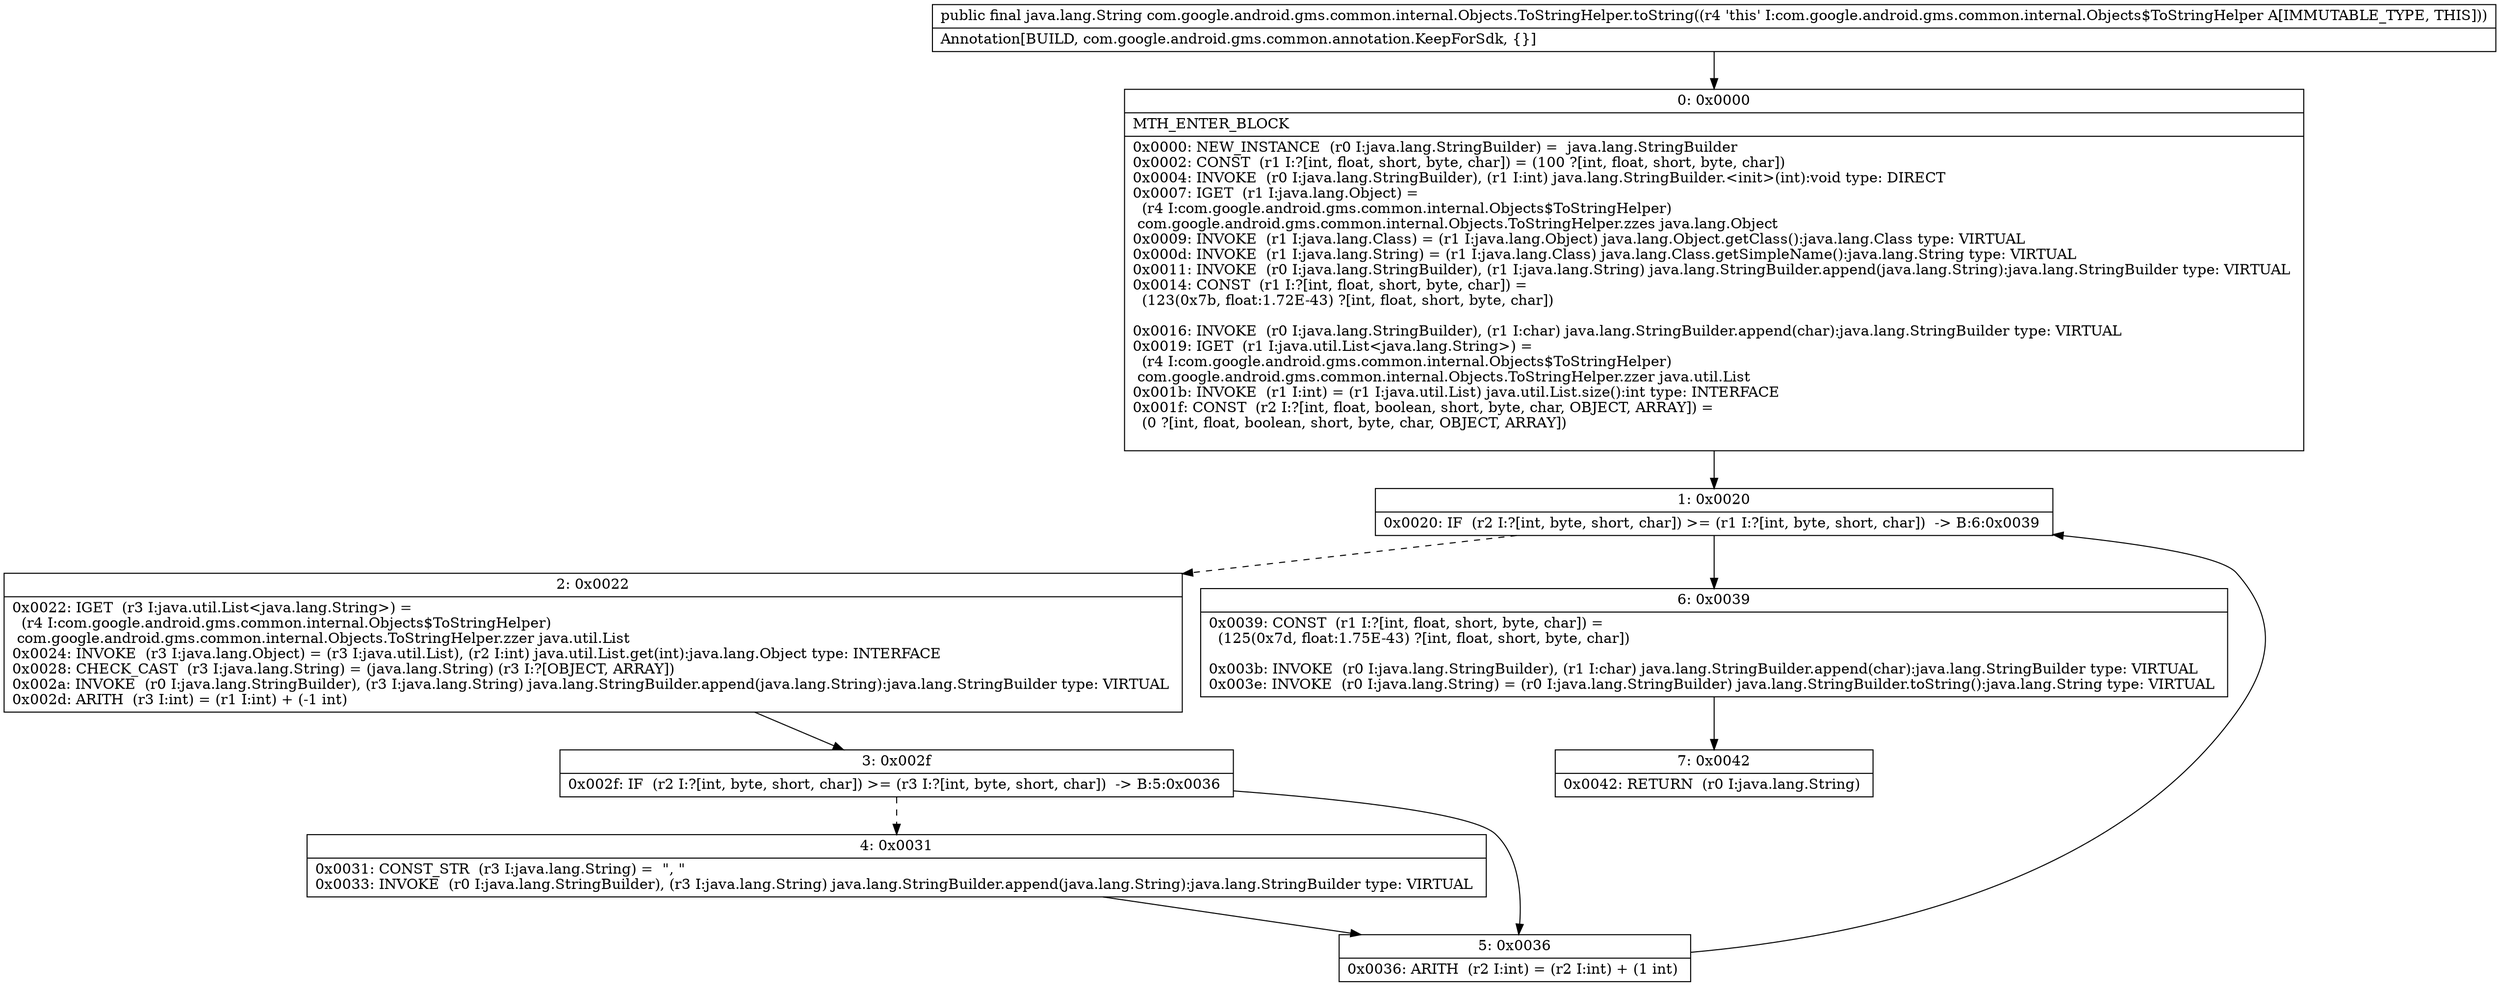 digraph "CFG forcom.google.android.gms.common.internal.Objects.ToStringHelper.toString()Ljava\/lang\/String;" {
Node_0 [shape=record,label="{0\:\ 0x0000|MTH_ENTER_BLOCK\l|0x0000: NEW_INSTANCE  (r0 I:java.lang.StringBuilder) =  java.lang.StringBuilder \l0x0002: CONST  (r1 I:?[int, float, short, byte, char]) = (100 ?[int, float, short, byte, char]) \l0x0004: INVOKE  (r0 I:java.lang.StringBuilder), (r1 I:int) java.lang.StringBuilder.\<init\>(int):void type: DIRECT \l0x0007: IGET  (r1 I:java.lang.Object) = \l  (r4 I:com.google.android.gms.common.internal.Objects$ToStringHelper)\l com.google.android.gms.common.internal.Objects.ToStringHelper.zzes java.lang.Object \l0x0009: INVOKE  (r1 I:java.lang.Class) = (r1 I:java.lang.Object) java.lang.Object.getClass():java.lang.Class type: VIRTUAL \l0x000d: INVOKE  (r1 I:java.lang.String) = (r1 I:java.lang.Class) java.lang.Class.getSimpleName():java.lang.String type: VIRTUAL \l0x0011: INVOKE  (r0 I:java.lang.StringBuilder), (r1 I:java.lang.String) java.lang.StringBuilder.append(java.lang.String):java.lang.StringBuilder type: VIRTUAL \l0x0014: CONST  (r1 I:?[int, float, short, byte, char]) = \l  (123(0x7b, float:1.72E\-43) ?[int, float, short, byte, char])\l \l0x0016: INVOKE  (r0 I:java.lang.StringBuilder), (r1 I:char) java.lang.StringBuilder.append(char):java.lang.StringBuilder type: VIRTUAL \l0x0019: IGET  (r1 I:java.util.List\<java.lang.String\>) = \l  (r4 I:com.google.android.gms.common.internal.Objects$ToStringHelper)\l com.google.android.gms.common.internal.Objects.ToStringHelper.zzer java.util.List \l0x001b: INVOKE  (r1 I:int) = (r1 I:java.util.List) java.util.List.size():int type: INTERFACE \l0x001f: CONST  (r2 I:?[int, float, boolean, short, byte, char, OBJECT, ARRAY]) = \l  (0 ?[int, float, boolean, short, byte, char, OBJECT, ARRAY])\l \l}"];
Node_1 [shape=record,label="{1\:\ 0x0020|0x0020: IF  (r2 I:?[int, byte, short, char]) \>= (r1 I:?[int, byte, short, char])  \-\> B:6:0x0039 \l}"];
Node_2 [shape=record,label="{2\:\ 0x0022|0x0022: IGET  (r3 I:java.util.List\<java.lang.String\>) = \l  (r4 I:com.google.android.gms.common.internal.Objects$ToStringHelper)\l com.google.android.gms.common.internal.Objects.ToStringHelper.zzer java.util.List \l0x0024: INVOKE  (r3 I:java.lang.Object) = (r3 I:java.util.List), (r2 I:int) java.util.List.get(int):java.lang.Object type: INTERFACE \l0x0028: CHECK_CAST  (r3 I:java.lang.String) = (java.lang.String) (r3 I:?[OBJECT, ARRAY]) \l0x002a: INVOKE  (r0 I:java.lang.StringBuilder), (r3 I:java.lang.String) java.lang.StringBuilder.append(java.lang.String):java.lang.StringBuilder type: VIRTUAL \l0x002d: ARITH  (r3 I:int) = (r1 I:int) + (\-1 int) \l}"];
Node_3 [shape=record,label="{3\:\ 0x002f|0x002f: IF  (r2 I:?[int, byte, short, char]) \>= (r3 I:?[int, byte, short, char])  \-\> B:5:0x0036 \l}"];
Node_4 [shape=record,label="{4\:\ 0x0031|0x0031: CONST_STR  (r3 I:java.lang.String) =  \", \" \l0x0033: INVOKE  (r0 I:java.lang.StringBuilder), (r3 I:java.lang.String) java.lang.StringBuilder.append(java.lang.String):java.lang.StringBuilder type: VIRTUAL \l}"];
Node_5 [shape=record,label="{5\:\ 0x0036|0x0036: ARITH  (r2 I:int) = (r2 I:int) + (1 int) \l}"];
Node_6 [shape=record,label="{6\:\ 0x0039|0x0039: CONST  (r1 I:?[int, float, short, byte, char]) = \l  (125(0x7d, float:1.75E\-43) ?[int, float, short, byte, char])\l \l0x003b: INVOKE  (r0 I:java.lang.StringBuilder), (r1 I:char) java.lang.StringBuilder.append(char):java.lang.StringBuilder type: VIRTUAL \l0x003e: INVOKE  (r0 I:java.lang.String) = (r0 I:java.lang.StringBuilder) java.lang.StringBuilder.toString():java.lang.String type: VIRTUAL \l}"];
Node_7 [shape=record,label="{7\:\ 0x0042|0x0042: RETURN  (r0 I:java.lang.String) \l}"];
MethodNode[shape=record,label="{public final java.lang.String com.google.android.gms.common.internal.Objects.ToStringHelper.toString((r4 'this' I:com.google.android.gms.common.internal.Objects$ToStringHelper A[IMMUTABLE_TYPE, THIS]))  | Annotation[BUILD, com.google.android.gms.common.annotation.KeepForSdk, \{\}]\l}"];
MethodNode -> Node_0;
Node_0 -> Node_1;
Node_1 -> Node_2[style=dashed];
Node_1 -> Node_6;
Node_2 -> Node_3;
Node_3 -> Node_4[style=dashed];
Node_3 -> Node_5;
Node_4 -> Node_5;
Node_5 -> Node_1;
Node_6 -> Node_7;
}

